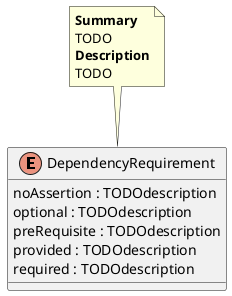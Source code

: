 @startuml
enum DependencyRequirement {
    noAssertion : TODOdescription
    optional : TODOdescription
    preRequisite : TODOdescription
    provided : TODOdescription
    required : TODOdescription
}
note top of DependencyRequirement
<b>Summary</b>
TODO
<b>Description</b>
TODO
end note
@enduml
